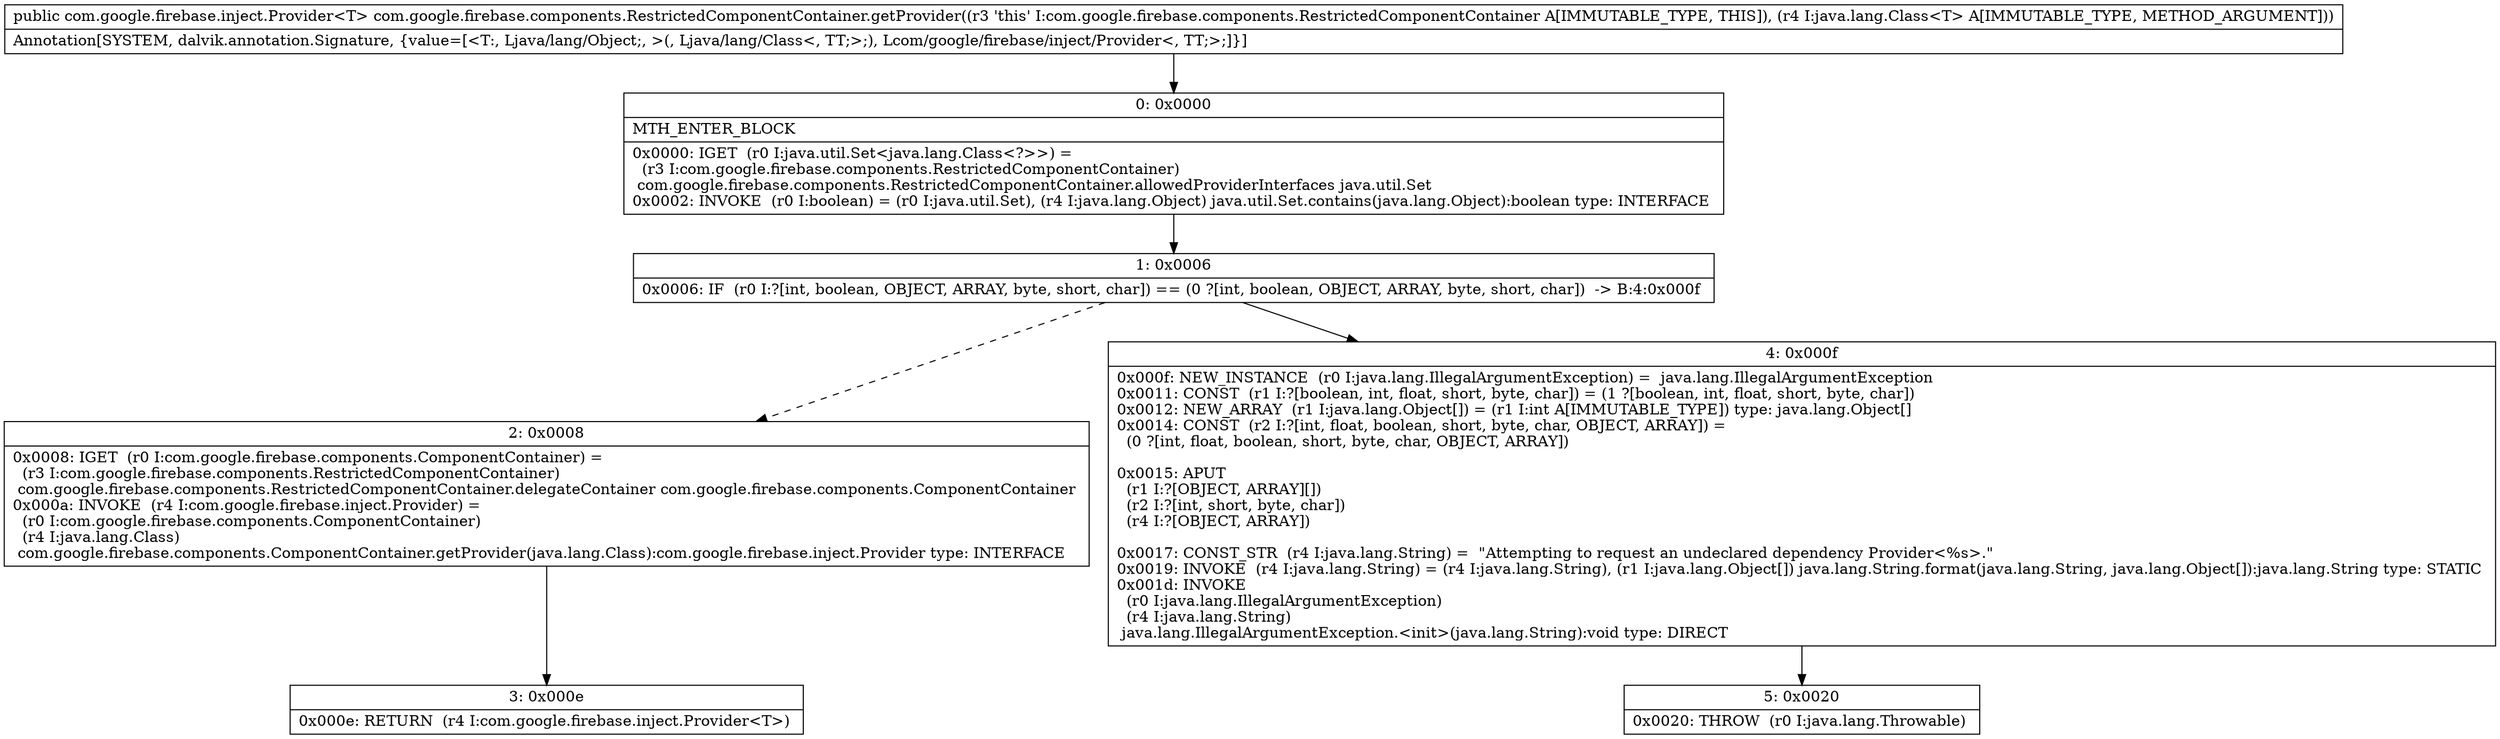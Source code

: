 digraph "CFG forcom.google.firebase.components.RestrictedComponentContainer.getProvider(Ljava\/lang\/Class;)Lcom\/google\/firebase\/inject\/Provider;" {
Node_0 [shape=record,label="{0\:\ 0x0000|MTH_ENTER_BLOCK\l|0x0000: IGET  (r0 I:java.util.Set\<java.lang.Class\<?\>\>) = \l  (r3 I:com.google.firebase.components.RestrictedComponentContainer)\l com.google.firebase.components.RestrictedComponentContainer.allowedProviderInterfaces java.util.Set \l0x0002: INVOKE  (r0 I:boolean) = (r0 I:java.util.Set), (r4 I:java.lang.Object) java.util.Set.contains(java.lang.Object):boolean type: INTERFACE \l}"];
Node_1 [shape=record,label="{1\:\ 0x0006|0x0006: IF  (r0 I:?[int, boolean, OBJECT, ARRAY, byte, short, char]) == (0 ?[int, boolean, OBJECT, ARRAY, byte, short, char])  \-\> B:4:0x000f \l}"];
Node_2 [shape=record,label="{2\:\ 0x0008|0x0008: IGET  (r0 I:com.google.firebase.components.ComponentContainer) = \l  (r3 I:com.google.firebase.components.RestrictedComponentContainer)\l com.google.firebase.components.RestrictedComponentContainer.delegateContainer com.google.firebase.components.ComponentContainer \l0x000a: INVOKE  (r4 I:com.google.firebase.inject.Provider) = \l  (r0 I:com.google.firebase.components.ComponentContainer)\l  (r4 I:java.lang.Class)\l com.google.firebase.components.ComponentContainer.getProvider(java.lang.Class):com.google.firebase.inject.Provider type: INTERFACE \l}"];
Node_3 [shape=record,label="{3\:\ 0x000e|0x000e: RETURN  (r4 I:com.google.firebase.inject.Provider\<T\>) \l}"];
Node_4 [shape=record,label="{4\:\ 0x000f|0x000f: NEW_INSTANCE  (r0 I:java.lang.IllegalArgumentException) =  java.lang.IllegalArgumentException \l0x0011: CONST  (r1 I:?[boolean, int, float, short, byte, char]) = (1 ?[boolean, int, float, short, byte, char]) \l0x0012: NEW_ARRAY  (r1 I:java.lang.Object[]) = (r1 I:int A[IMMUTABLE_TYPE]) type: java.lang.Object[] \l0x0014: CONST  (r2 I:?[int, float, boolean, short, byte, char, OBJECT, ARRAY]) = \l  (0 ?[int, float, boolean, short, byte, char, OBJECT, ARRAY])\l \l0x0015: APUT  \l  (r1 I:?[OBJECT, ARRAY][])\l  (r2 I:?[int, short, byte, char])\l  (r4 I:?[OBJECT, ARRAY])\l \l0x0017: CONST_STR  (r4 I:java.lang.String) =  \"Attempting to request an undeclared dependency Provider\<%s\>.\" \l0x0019: INVOKE  (r4 I:java.lang.String) = (r4 I:java.lang.String), (r1 I:java.lang.Object[]) java.lang.String.format(java.lang.String, java.lang.Object[]):java.lang.String type: STATIC \l0x001d: INVOKE  \l  (r0 I:java.lang.IllegalArgumentException)\l  (r4 I:java.lang.String)\l java.lang.IllegalArgumentException.\<init\>(java.lang.String):void type: DIRECT \l}"];
Node_5 [shape=record,label="{5\:\ 0x0020|0x0020: THROW  (r0 I:java.lang.Throwable) \l}"];
MethodNode[shape=record,label="{public com.google.firebase.inject.Provider\<T\> com.google.firebase.components.RestrictedComponentContainer.getProvider((r3 'this' I:com.google.firebase.components.RestrictedComponentContainer A[IMMUTABLE_TYPE, THIS]), (r4 I:java.lang.Class\<T\> A[IMMUTABLE_TYPE, METHOD_ARGUMENT]))  | Annotation[SYSTEM, dalvik.annotation.Signature, \{value=[\<T:, Ljava\/lang\/Object;, \>(, Ljava\/lang\/Class\<, TT;\>;), Lcom\/google\/firebase\/inject\/Provider\<, TT;\>;]\}]\l}"];
MethodNode -> Node_0;
Node_0 -> Node_1;
Node_1 -> Node_2[style=dashed];
Node_1 -> Node_4;
Node_2 -> Node_3;
Node_4 -> Node_5;
}


